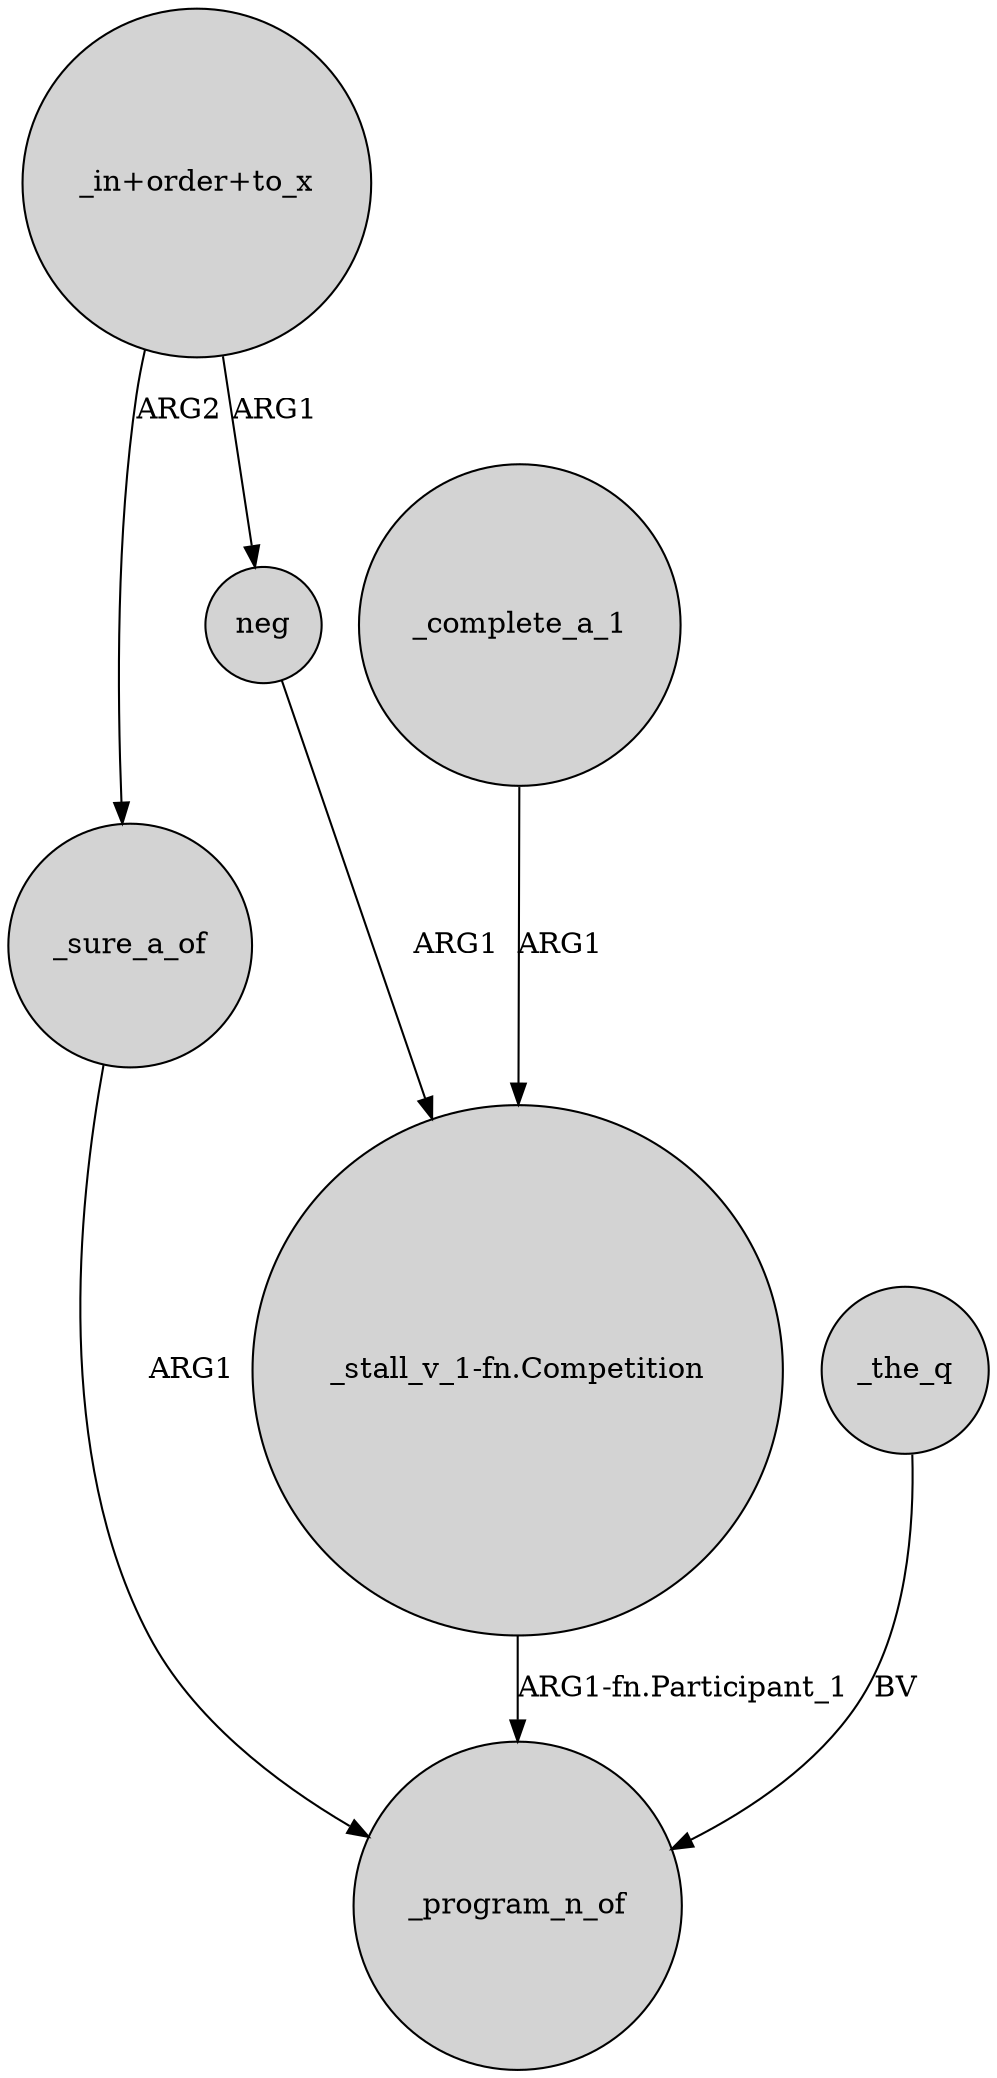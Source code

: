 digraph {
	node [shape=circle style=filled]
	_sure_a_of -> _program_n_of [label=ARG1]
	"_stall_v_1-fn.Competition" -> _program_n_of [label="ARG1-fn.Participant_1"]
	_the_q -> _program_n_of [label=BV]
	"_in+order+to_x" -> neg [label=ARG1]
	"_in+order+to_x" -> _sure_a_of [label=ARG2]
	neg -> "_stall_v_1-fn.Competition" [label=ARG1]
	_complete_a_1 -> "_stall_v_1-fn.Competition" [label=ARG1]
}
